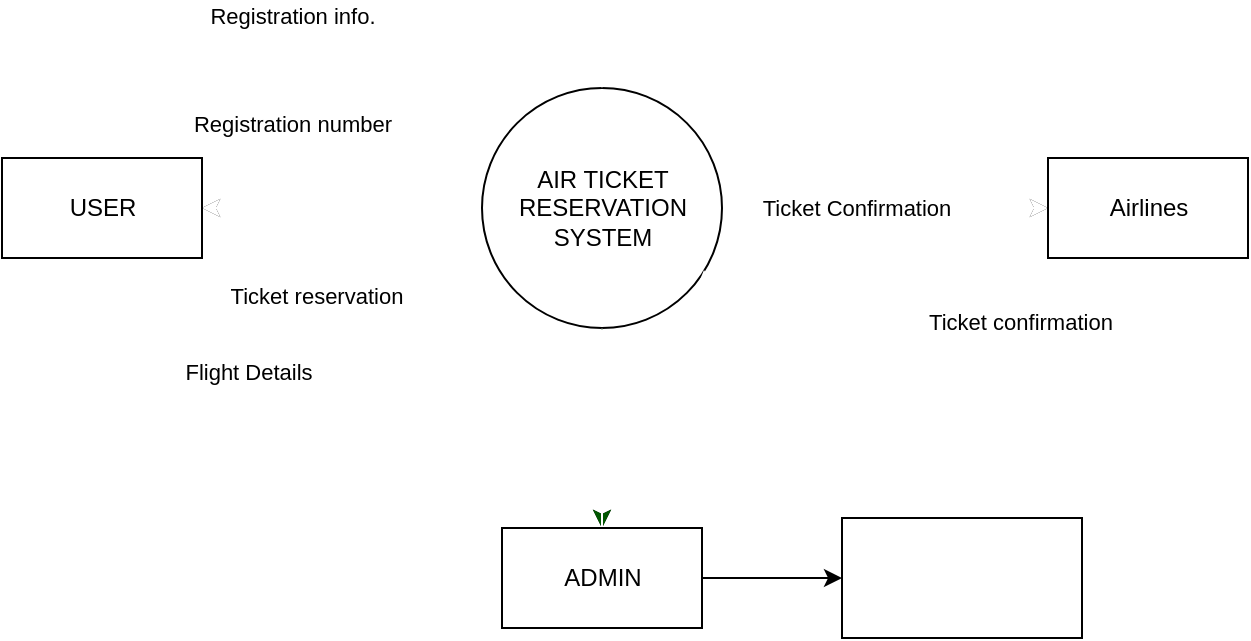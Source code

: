 <mxfile>
    <diagram id="uln0VUXwueLJbh6bJio3" name="Page-1">
        <mxGraphModel dx="693" dy="430" grid="0" gridSize="10" guides="1" tooltips="1" connect="1" arrows="1" fold="1" page="1" pageScale="1" pageWidth="850" pageHeight="1100" background="none" math="0" shadow="0">
            <root>
                <mxCell id="0"/>
                <mxCell id="1" parent="0"/>
                <mxCell id="12" style="edgeStyle=none;html=1;" parent="1" source="8" target="9" edge="1">
                    <mxGeometry relative="1" as="geometry"/>
                </mxCell>
                <mxCell id="13" style="edgeStyle=none;html=1;entryX=0;entryY=0.5;entryDx=0;entryDy=0;" parent="1" source="8" target="10" edge="1">
                    <mxGeometry relative="1" as="geometry"/>
                </mxCell>
                <mxCell id="14" style="edgeStyle=none;html=1;entryX=0.5;entryY=0;entryDx=0;entryDy=0;" parent="1" source="8" target="11" edge="1">
                    <mxGeometry relative="1" as="geometry"/>
                </mxCell>
                <mxCell id="16" style="edgeStyle=none;html=1;fillColor=#0050ef;strokeColor=#FFFFFF;" parent="1" source="8" target="9" edge="1">
                    <mxGeometry relative="1" as="geometry"/>
                </mxCell>
                <mxCell id="18" style="edgeStyle=none;html=1;fillColor=#a20025;strokeColor=#FFFFFF;" parent="1" source="8" target="10" edge="1">
                    <mxGeometry relative="1" as="geometry"/>
                </mxCell>
                <mxCell id="36" value="Ticket Confirmation" style="edgeLabel;html=1;align=center;verticalAlign=middle;resizable=0;points=[];" parent="18" vertex="1" connectable="0">
                    <mxGeometry x="-0.182" relative="1" as="geometry">
                        <mxPoint as="offset"/>
                    </mxGeometry>
                </mxCell>
                <mxCell id="19" style="edgeStyle=none;html=1;fillColor=#008a00;strokeColor=#005700;" parent="1" source="8" target="11" edge="1">
                    <mxGeometry relative="1" as="geometry"/>
                </mxCell>
                <mxCell id="24" style="edgeStyle=none;rounded=1;html=1;entryX=0.5;entryY=0;entryDx=0;entryDy=0;fillColor=#a20025;strokeColor=#FFFFFF;exitX=0;exitY=0;exitDx=0;exitDy=0;" parent="1" source="8" target="9" edge="1">
                    <mxGeometry relative="1" as="geometry">
                        <mxPoint x="360" y="89" as="sourcePoint"/>
                        <Array as="points">
                            <mxPoint x="150" y="98"/>
                        </Array>
                    </mxGeometry>
                </mxCell>
                <mxCell id="32" value="Registration number" style="edgeLabel;html=1;align=center;verticalAlign=middle;resizable=0;points=[];arcSize=20;" parent="24" vertex="1" connectable="0">
                    <mxGeometry relative="1" as="geometry">
                        <mxPoint as="offset"/>
                    </mxGeometry>
                </mxCell>
                <mxCell id="29" style="edgeStyle=none;rounded=1;sketch=0;html=1;entryX=0.75;entryY=1;entryDx=0;entryDy=0;strokeColor=#FFFFFF;exitX=0;exitY=1;exitDx=0;exitDy=0;" parent="1" source="8" target="9" edge="1">
                    <mxGeometry relative="1" as="geometry">
                        <Array as="points">
                            <mxPoint x="177" y="185"/>
                        </Array>
                    </mxGeometry>
                </mxCell>
                <mxCell id="33" value="Ticket reservation" style="edgeLabel;html=1;align=center;verticalAlign=middle;resizable=0;points=[];arcSize=20;" parent="29" vertex="1" connectable="0">
                    <mxGeometry relative="1" as="geometry">
                        <mxPoint as="offset"/>
                    </mxGeometry>
                </mxCell>
                <mxCell id="34" style="edgeStyle=none;rounded=1;sketch=0;html=1;entryX=0.36;entryY=1.02;entryDx=0;entryDy=0;entryPerimeter=0;strokeColor=#FFFFFF;exitX=0;exitY=1;exitDx=0;exitDy=0;" parent="1" source="8" target="9" edge="1">
                    <mxGeometry relative="1" as="geometry">
                        <Array as="points">
                            <mxPoint x="359" y="220"/>
                            <mxPoint x="138" y="220"/>
                        </Array>
                    </mxGeometry>
                </mxCell>
                <mxCell id="35" value="Flight Details" style="edgeLabel;html=1;align=center;verticalAlign=middle;resizable=0;points=[];" parent="34" vertex="1" connectable="0">
                    <mxGeometry x="0.111" y="2" relative="1" as="geometry">
                        <mxPoint as="offset"/>
                    </mxGeometry>
                </mxCell>
                <mxCell id="8" value="AIR TICKET&lt;br&gt;RESERVATION &lt;br&gt;SYSTEM" style="shape=ellipse;html=1;dashed=0;whitespace=wrap;aspect=fixed;perimeter=ellipsePerimeter;" parent="1" vertex="1">
                    <mxGeometry x="340" y="80" width="120" height="120" as="geometry"/>
                </mxCell>
                <mxCell id="23" style="edgeStyle=none;html=1;fillColor=#f9f7ed;strokeColor=#FFFFFF;entryX=0.5;entryY=0;entryDx=0;entryDy=0;exitX=0.25;exitY=0;exitDx=0;exitDy=0;rounded=1;" parent="1" source="9" target="8" edge="1">
                    <mxGeometry relative="1" as="geometry">
                        <mxPoint x="120" y="111" as="sourcePoint"/>
                        <mxPoint x="250" y="80" as="targetPoint"/>
                        <Array as="points">
                            <mxPoint x="125" y="44"/>
                            <mxPoint x="400" y="44"/>
                        </Array>
                    </mxGeometry>
                </mxCell>
                <mxCell id="31" value="Registration info." style="edgeLabel;html=1;align=center;verticalAlign=middle;resizable=0;points=[];rotation=0;arcSize=20;imageAspect=1;imageAlign=center;" parent="23" vertex="1" connectable="0">
                    <mxGeometry relative="1" as="geometry">
                        <mxPoint as="offset"/>
                    </mxGeometry>
                </mxCell>
                <mxCell id="9" value="USER" style="html=1;dashed=0;whitespace=wrap;" parent="1" vertex="1">
                    <mxGeometry x="100" y="115" width="100" height="50" as="geometry"/>
                </mxCell>
                <mxCell id="37" style="edgeStyle=none;rounded=1;sketch=0;html=1;entryX=0.925;entryY=0.758;entryDx=0;entryDy=0;entryPerimeter=0;strokeColor=#FFFFFF;exitX=0.5;exitY=1;exitDx=0;exitDy=0;" parent="1" source="10" target="8" edge="1">
                    <mxGeometry relative="1" as="geometry">
                        <Array as="points">
                            <mxPoint x="673" y="198"/>
                            <mxPoint x="453" y="198"/>
                        </Array>
                    </mxGeometry>
                </mxCell>
                <mxCell id="38" value="Ticket confirmation" style="edgeLabel;html=1;align=center;verticalAlign=middle;resizable=0;points=[];" parent="37" vertex="1" connectable="0">
                    <mxGeometry x="-0.307" y="-1" relative="1" as="geometry">
                        <mxPoint as="offset"/>
                    </mxGeometry>
                </mxCell>
                <mxCell id="10" value="Airlines" style="html=1;dashed=0;whitespace=wrap;" parent="1" vertex="1">
                    <mxGeometry x="623" y="115" width="100" height="50" as="geometry"/>
                </mxCell>
                <mxCell id="20" style="edgeStyle=none;html=1;exitX=0.5;exitY=0;exitDx=0;exitDy=0;entryX=0.5;entryY=1;entryDx=0;entryDy=0;fillColor=#d80073;strokeColor=#FFFFFF;" parent="1" source="11" target="8" edge="1">
                    <mxGeometry relative="1" as="geometry">
                        <mxPoint x="410" y="240" as="targetPoint"/>
                    </mxGeometry>
                </mxCell>
                <mxCell id="40" value="" style="edgeStyle=none;html=1;" edge="1" parent="1" source="11" target="39">
                    <mxGeometry relative="1" as="geometry"/>
                </mxCell>
                <mxCell id="11" value="ADMIN" style="html=1;dashed=0;whitespace=wrap;" parent="1" vertex="1">
                    <mxGeometry x="350" y="300" width="100" height="50" as="geometry"/>
                </mxCell>
                <mxCell id="39" value="" style="whiteSpace=wrap;html=1;dashed=0;" vertex="1" parent="1">
                    <mxGeometry x="520" y="295" width="120" height="60" as="geometry"/>
                </mxCell>
            </root>
        </mxGraphModel>
    </diagram>
</mxfile>